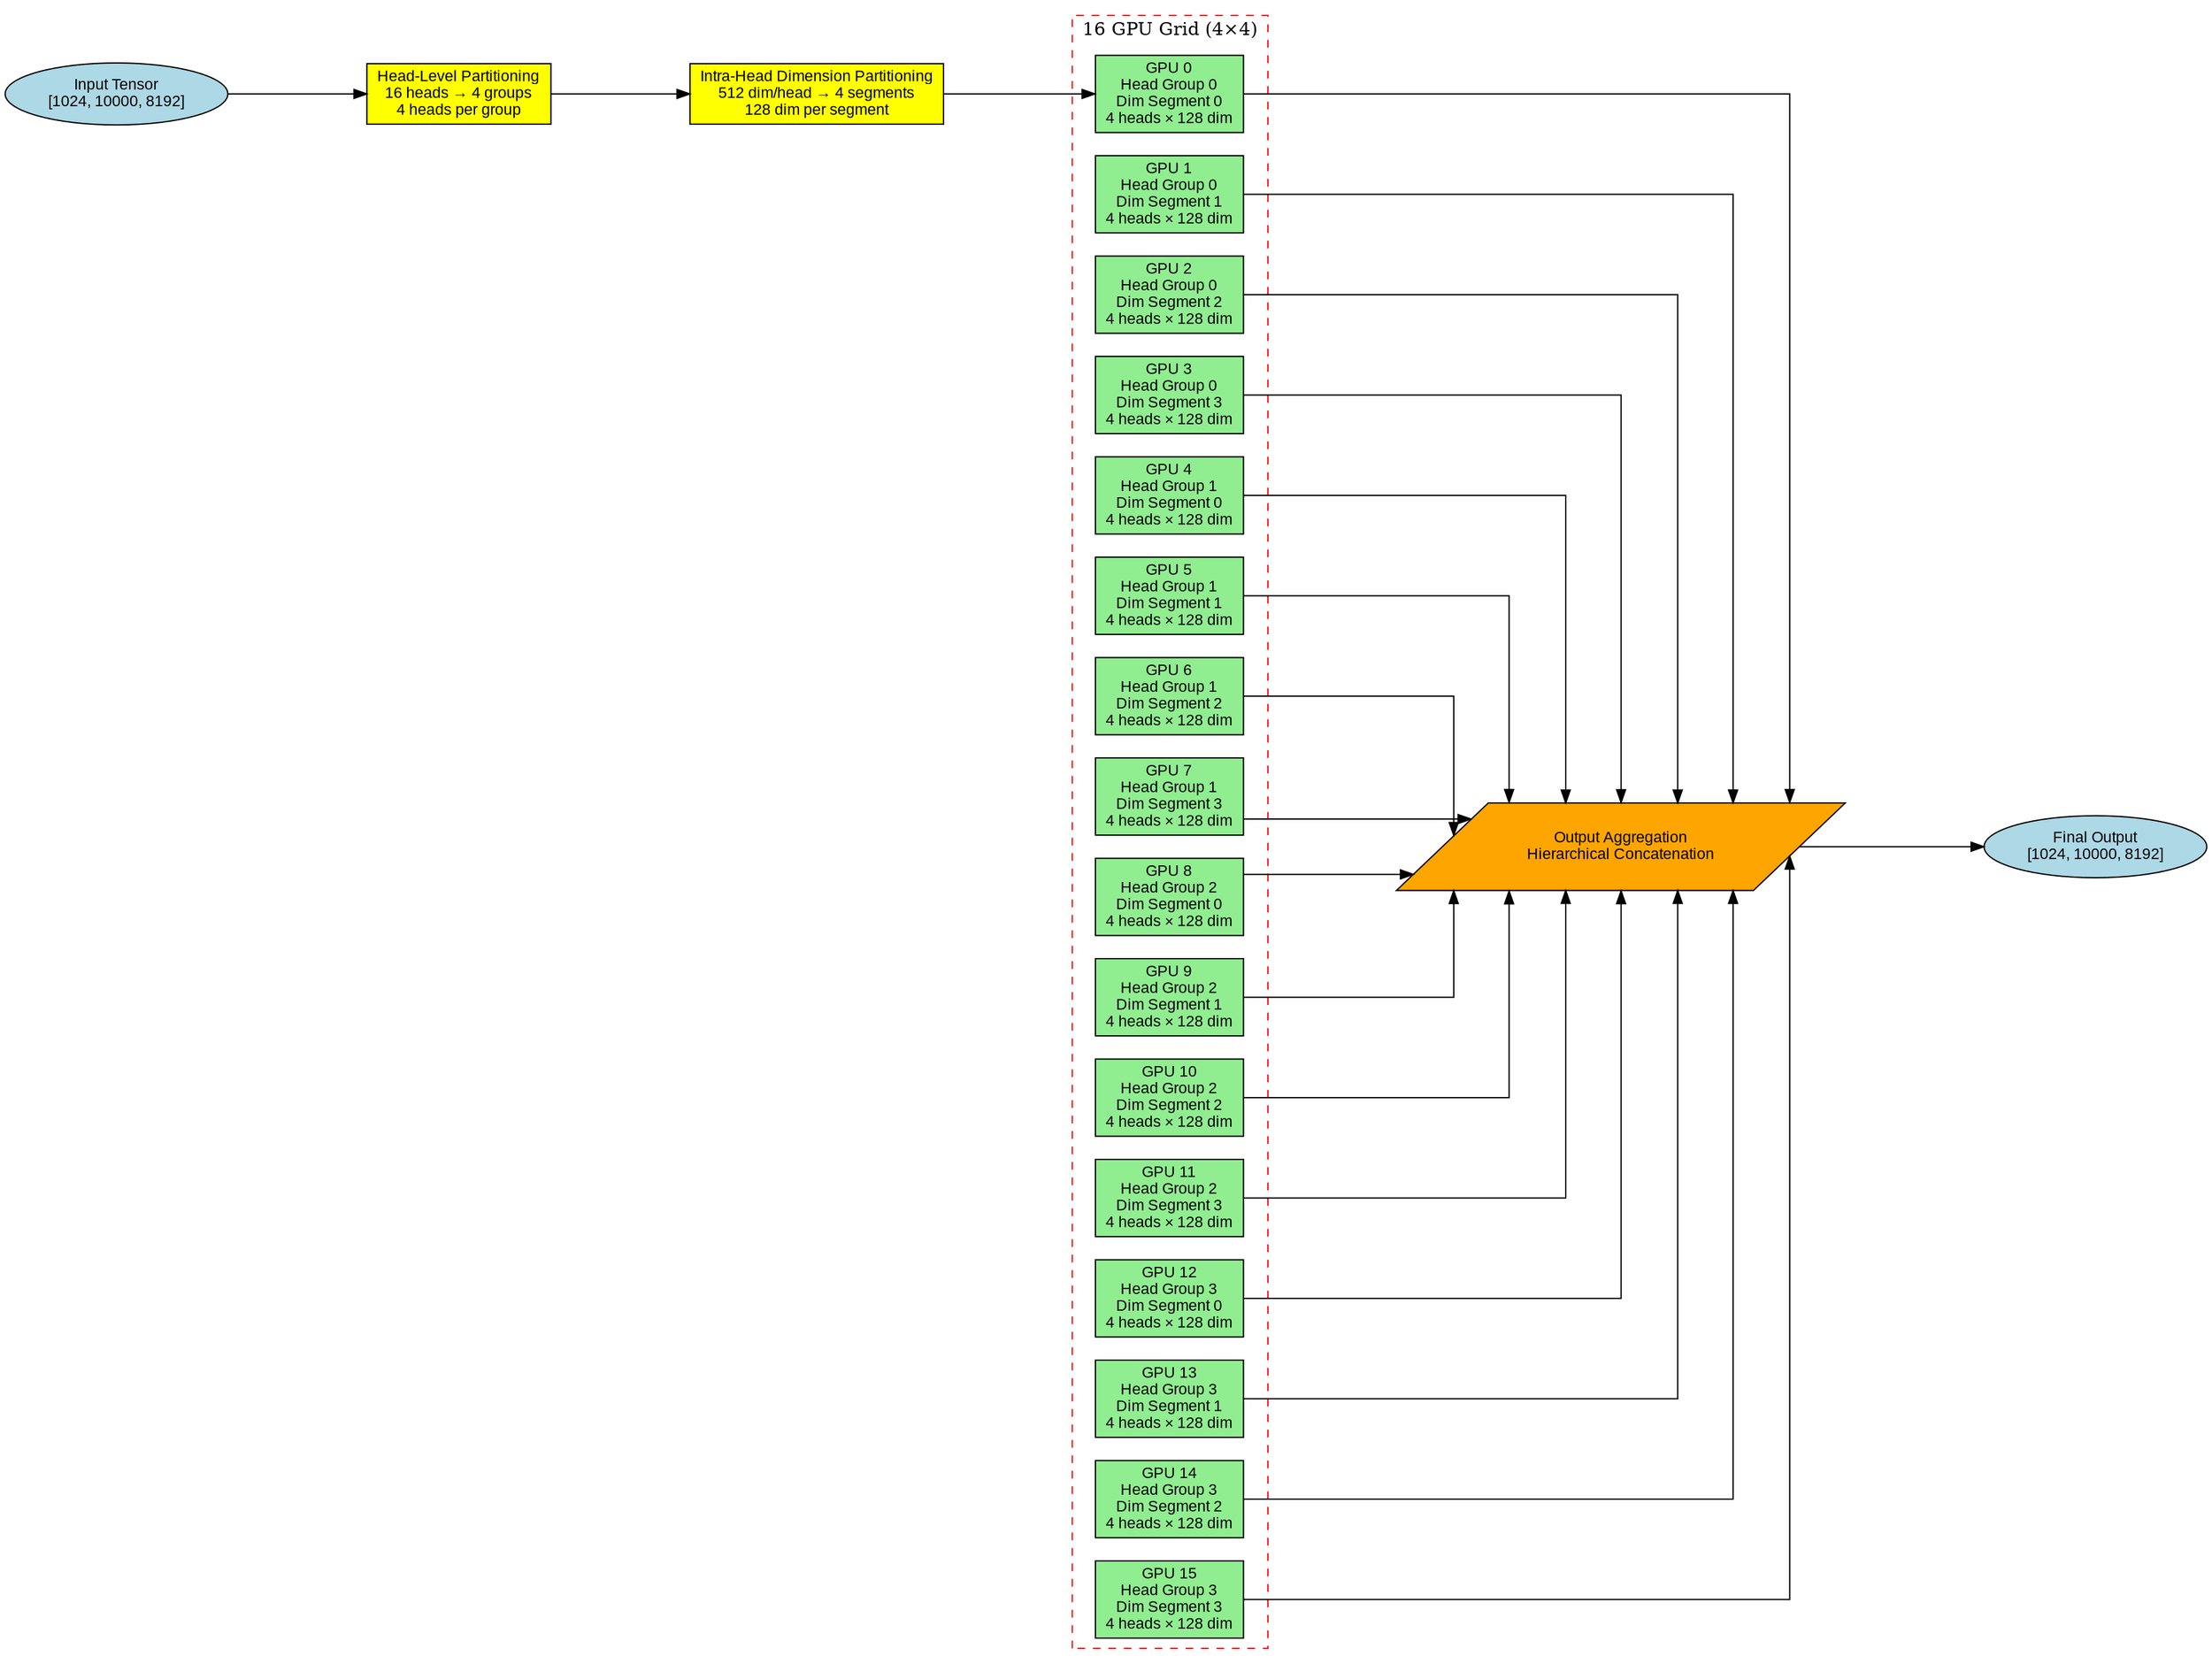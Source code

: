 digraph Helix_Partitioning_Scheme {
	graph [bb="0,0,1697,1285",
		rankdir=LR,
		ranksep=1.5,
		splines=ortho
	];
	node [fontname=Arial,
		fontsize=12,
		label="\N"
	];
	subgraph cluster_gpu_grid {
		graph [bb="828.53,8,980.53,1277",
			color=red,
			label="16 GPU Grid (4×4)",
			lheight=0.21,
			lp="904.53,1265.5",
			lwidth=1.89,
			style=dashed
		];
		gpu_0	[fillcolor=lightgreen,
			height=0.83333,
			label="GPU 0\nHead Group 0\nDim Segment 0\n4 heads × 128 dim",
			pos="904.03,1216",
			shape=box,
			style=filled,
			width=1.5972];
		gpu_1	[fillcolor=lightgreen,
			height=0.83333,
			label="GPU 1\nHead Group 0\nDim Segment 1\n4 heads × 128 dim",
			pos="904.03,1138",
			shape=box,
			style=filled,
			width=1.5972];
		gpu_2	[fillcolor=lightgreen,
			height=0.83333,
			label="GPU 2\nHead Group 0\nDim Segment 2\n4 heads × 128 dim",
			pos="904.03,1060",
			shape=box,
			style=filled,
			width=1.5972];
		gpu_3	[fillcolor=lightgreen,
			height=0.83333,
			label="GPU 3\nHead Group 0\nDim Segment 3\n4 heads × 128 dim",
			pos="904.03,982",
			shape=box,
			style=filled,
			width=1.5972];
		gpu_4	[fillcolor=lightgreen,
			height=0.83333,
			label="GPU 4\nHead Group 1\nDim Segment 0\n4 heads × 128 dim",
			pos="904.03,904",
			shape=box,
			style=filled,
			width=1.5972];
		gpu_5	[fillcolor=lightgreen,
			height=0.83333,
			label="GPU 5\nHead Group 1\nDim Segment 1\n4 heads × 128 dim",
			pos="904.03,826",
			shape=box,
			style=filled,
			width=1.5972];
		gpu_6	[fillcolor=lightgreen,
			height=0.83333,
			label="GPU 6\nHead Group 1\nDim Segment 2\n4 heads × 128 dim",
			pos="904.03,748",
			shape=box,
			style=filled,
			width=1.5972];
		gpu_7	[fillcolor=lightgreen,
			height=0.83333,
			label="GPU 7\nHead Group 1\nDim Segment 3\n4 heads × 128 dim",
			pos="904.03,670",
			shape=box,
			style=filled,
			width=1.5972];
		gpu_8	[fillcolor=lightgreen,
			height=0.83333,
			label="GPU 8\nHead Group 2\nDim Segment 0\n4 heads × 128 dim",
			pos="904.03,592",
			shape=box,
			style=filled,
			width=1.5972];
		gpu_9	[fillcolor=lightgreen,
			height=0.83333,
			label="GPU 9\nHead Group 2\nDim Segment 1\n4 heads × 128 dim",
			pos="904.03,514",
			shape=box,
			style=filled,
			width=1.5972];
		gpu_10	[fillcolor=lightgreen,
			height=0.83333,
			label="GPU 10\nHead Group 2\nDim Segment 2\n4 heads × 128 dim",
			pos="904.03,436",
			shape=box,
			style=filled,
			width=1.5972];
		gpu_11	[fillcolor=lightgreen,
			height=0.83333,
			label="GPU 11\nHead Group 2\nDim Segment 3\n4 heads × 128 dim",
			pos="904.03,358",
			shape=box,
			style=filled,
			width=1.5972];
		gpu_12	[fillcolor=lightgreen,
			height=0.83333,
			label="GPU 12\nHead Group 3\nDim Segment 0\n4 heads × 128 dim",
			pos="904.03,280",
			shape=box,
			style=filled,
			width=1.5972];
		gpu_13	[fillcolor=lightgreen,
			height=0.83333,
			label="GPU 13\nHead Group 3\nDim Segment 1\n4 heads × 128 dim",
			pos="904.03,202",
			shape=box,
			style=filled,
			width=1.5972];
		gpu_14	[fillcolor=lightgreen,
			height=0.83333,
			label="GPU 14\nHead Group 3\nDim Segment 2\n4 heads × 128 dim",
			pos="904.03,124",
			shape=box,
			style=filled,
			width=1.5972];
		gpu_15	[fillcolor=lightgreen,
			height=0.83333,
			label="GPU 15\nHead Group 3\nDim Segment 3\n4 heads × 128 dim",
			pos="904.03,46",
			shape=box,
			style=filled,
			width=1.5972];
	}
	input_tensor	[fillcolor=lightblue,
		height=0.66782,
		label="Input Tensor\n[1024, 10000, 8192]",
		pos="86.267,1216",
		shape=ellipse,
		style=filled,
		width=2.3963];
	partition_heads	[fillcolor=yellow,
		height=0.65278,
		label="Head-Level Partitioning\n16 heads → 4 groups\n4 heads per group",
		pos="352.03,1216",
		shape=rectangle,
		style=filled,
		width=1.9861];
	input_tensor -> partition_heads	[pos="e,280.4,1216 172.55,1216 172.55,1216 270.4,1216 270.4,1216"];
	partition_dims	[fillcolor=yellow,
		height=0.65278,
		label="Intra-Head Dimension Partitioning\n512 dim/head → 4 segments\n128 dim per segment",
		pos="630.03,1216",
		shape=rectangle,
		style=filled,
		width=2.7361];
	partition_heads -> partition_dims	[pos="e,531.45,1216 423.63,1216 423.63,1216 521.45,1216 521.45,1216"];
	partition_dims -> gpu_0	[pos="e,846.16,1216 728.57,1216 728.57,1216 836.16,1216 836.16,1216"];
	output_aggregation	[fillcolor=orange,
		height=0.94444,
		label="Output Aggregation\nHierarchical Concatenation",
		pos="1248.5,631",
		shape=parallelogram,
		style=filled,
		width=4.6654];
	gpu_0 -> output_aggregation	[ltail=cluster_gpu_grid,
		pos="e,1375,665.41 961.78,1216 1087.5,1216 1375,1216 1375,1216 1375,1216 1375,675.41 1375,675.41"];
	gpu_1 -> output_aggregation	[ltail=cluster_gpu_grid,
		pos="e,1333,665.05 961.88,1138 1079,1138 1333,1138 1333,1138 1333,1138 1333,675.05 1333,675.05"];
	gpu_2 -> output_aggregation	[ltail=cluster_gpu_grid,
		pos="e,1291,665.02 961.55,1060 1069.3,1060 1291,1060 1291,1060 1291,1060 1291,675.02 1291,675.02"];
	gpu_3 -> output_aggregation	[ltail=cluster_gpu_grid,
		pos="e,1249,665.29 961.77,982 1060,982 1249,982 1249,982 1249,982 1249,675.29 1249,675.29"];
	gpu_4 -> output_aggregation	[ltail=cluster_gpu_grid,
		pos="e,1207,665.02 961.73,904 1049.6,904 1207,904 1207,904 1207,904 1207,675.02 1207,675.02"];
	gpu_5 -> output_aggregation	[ltail=cluster_gpu_grid,
		pos="e,1165,665.41 961.62,826 1038.5,826 1165,826 1165,826 1165,826 1165,675.41 1165,675.41"];
	gpu_6 -> output_aggregation	[ltail=cluster_gpu_grid,
		pos="e,1123,639.04 961.56,748 1026.4,748 1123,748 1123,748 1123,748 1123,649.04 1123,649.04"];
	gpu_7 -> output_aggregation	[ltail=cluster_gpu_grid,
		pos="e,1136.6,652.5 961.69,652.5 961.69,652.5 1126.6,652.5 1126.6,652.5"];
	gpu_8 -> output_aggregation	[ltail=cluster_gpu_grid,
		pos="e,1092.9,609.5 961.69,609.5 961.69,609.5 1082.9,609.5 1082.9,609.5"];
	gpu_9 -> output_aggregation	[ltail=cluster_gpu_grid,
		pos="e,1123,596.84 961.56,514 1026.4,514 1123,514 1123,514 1123,514 1123,586.84 1123,586.84"];
	gpu_10 -> output_aggregation	[ltail=cluster_gpu_grid,
		pos="e,1165,596.59 961.62,436 1038.5,436 1165,436 1165,436 1165,436 1165,586.59 1165,586.59"];
	gpu_11 -> output_aggregation	[ltail=cluster_gpu_grid,
		pos="e,1207,596.98 961.73,358 1049.6,358 1207,358 1207,358 1207,358 1207,586.98 1207,586.98"];
	gpu_12 -> output_aggregation	[ltail=cluster_gpu_grid,
		pos="e,1249,596.71 961.77,280 1060,280 1249,280 1249,280 1249,280 1249,586.71 1249,586.71"];
	gpu_13 -> output_aggregation	[ltail=cluster_gpu_grid,
		pos="e,1291,596.98 961.55,202 1069.3,202 1291,202 1291,202 1291,202 1291,586.98 1291,586.98"];
	gpu_14 -> output_aggregation	[ltail=cluster_gpu_grid,
		pos="e,1333,596.95 961.88,124 1079,124 1333,124 1333,124 1333,124 1333,586.95 1333,586.95"];
	gpu_15 -> output_aggregation	[ltail=cluster_gpu_grid,
		pos="e,1375,623.6 961.78,46 1087.5,46 1375,46 1375,46 1375,46 1375,613.6 1375,613.6"];
	final_output	[fillcolor=lightblue,
		height=0.66782,
		label="Final Output\n[1024, 10000, 8192]",
		pos="1610.7,631",
		shape=ellipse,
		style=filled,
		width=2.3963];
	output_aggregation -> final_output	[pos="e,1524.2,631 1382.1,631 1382.1,631 1514.2,631 1514.2,631"];
}
